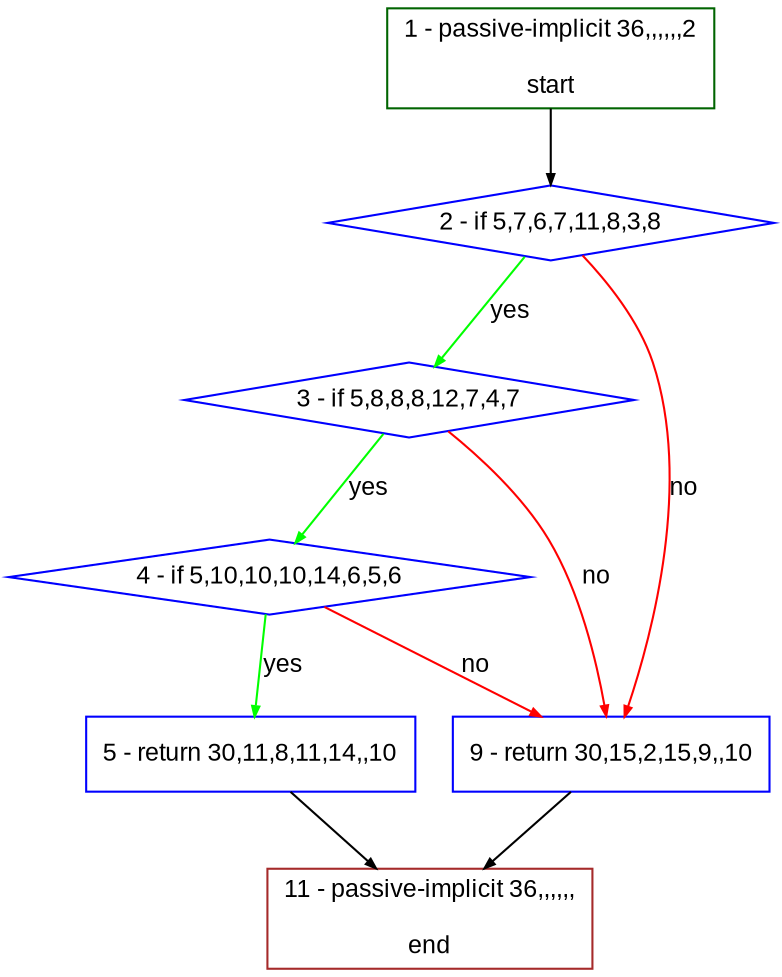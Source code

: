 digraph "" {
  graph [bgcolor="white", fillcolor="#FFFFCC", pack="true", packmode="clust", fontname="Arial", label="", fontsize="12", compound="true", style="rounded,filled"];
  node [node_initialized="no", fillcolor="white", fontname="Arial", label="", color="grey", fontsize="12", fixedsize="false", compound="true", shape="rectangle", style="filled"];
  edge [arrowtail="none", lhead="", fontcolor="black", fontname="Arial", label="", color="black", fontsize="12", arrowhead="normal", arrowsize="0.5", compound="true", ltail="", dir="forward"];
  __N1 [fillcolor="#ffffff", label="2 - if 5,7,6,7,11,8,3,8", color="#0000ff", shape="diamond", style="filled"];
  __N2 [fillcolor="#ffffff", label="1 - passive-implicit 36,,,,,,2\n\nstart", color="#006400", shape="box", style="filled"];
  __N3 [fillcolor="#ffffff", label="3 - if 5,8,8,8,12,7,4,7", color="#0000ff", shape="diamond", style="filled"];
  __N4 [fillcolor="#ffffff", label="9 - return 30,15,2,15,9,,10", color="#0000ff", shape="box", style="filled"];
  __N5 [fillcolor="#ffffff", label="4 - if 5,10,10,10,14,6,5,6", color="#0000ff", shape="diamond", style="filled"];
  __N6 [fillcolor="#ffffff", label="5 - return 30,11,8,11,14,,10", color="#0000ff", shape="box", style="filled"];
  __N7 [fillcolor="#ffffff", label="11 - passive-implicit 36,,,,,,\n\nend", color="#a52a2a", shape="box", style="filled"];
  __N2 -> __N1 [arrowtail="none", color="#000000", label="", arrowhead="normal", dir="forward"];
  __N1 -> __N3 [arrowtail="none", color="#00ff00", label="yes", arrowhead="normal", dir="forward"];
  __N1 -> __N4 [arrowtail="none", color="#ff0000", label="no", arrowhead="normal", dir="forward"];
  __N3 -> __N5 [arrowtail="none", color="#00ff00", label="yes", arrowhead="normal", dir="forward"];
  __N3 -> __N4 [arrowtail="none", color="#ff0000", label="no", arrowhead="normal", dir="forward"];
  __N5 -> __N6 [arrowtail="none", color="#00ff00", label="yes", arrowhead="normal", dir="forward"];
  __N5 -> __N4 [arrowtail="none", color="#ff0000", label="no", arrowhead="normal", dir="forward"];
  __N6 -> __N7 [arrowtail="none", color="#000000", label="", arrowhead="normal", dir="forward"];
  __N4 -> __N7 [arrowtail="none", color="#000000", label="", arrowhead="normal", dir="forward"];
}
